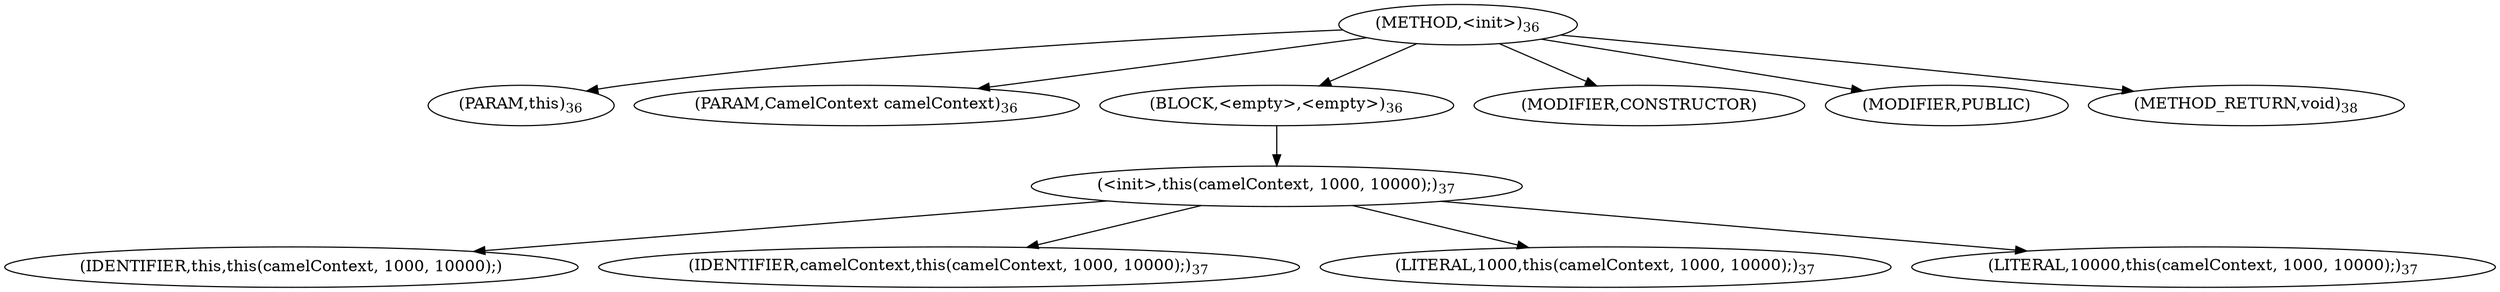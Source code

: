 digraph "&lt;init&gt;" {  
"41" [label = <(METHOD,&lt;init&gt;)<SUB>36</SUB>> ]
"4" [label = <(PARAM,this)<SUB>36</SUB>> ]
"42" [label = <(PARAM,CamelContext camelContext)<SUB>36</SUB>> ]
"43" [label = <(BLOCK,&lt;empty&gt;,&lt;empty&gt;)<SUB>36</SUB>> ]
"44" [label = <(&lt;init&gt;,this(camelContext, 1000, 10000);)<SUB>37</SUB>> ]
"3" [label = <(IDENTIFIER,this,this(camelContext, 1000, 10000);)> ]
"45" [label = <(IDENTIFIER,camelContext,this(camelContext, 1000, 10000);)<SUB>37</SUB>> ]
"46" [label = <(LITERAL,1000,this(camelContext, 1000, 10000);)<SUB>37</SUB>> ]
"47" [label = <(LITERAL,10000,this(camelContext, 1000, 10000);)<SUB>37</SUB>> ]
"48" [label = <(MODIFIER,CONSTRUCTOR)> ]
"49" [label = <(MODIFIER,PUBLIC)> ]
"50" [label = <(METHOD_RETURN,void)<SUB>38</SUB>> ]
  "41" -> "4" 
  "41" -> "42" 
  "41" -> "43" 
  "41" -> "48" 
  "41" -> "49" 
  "41" -> "50" 
  "43" -> "44" 
  "44" -> "3" 
  "44" -> "45" 
  "44" -> "46" 
  "44" -> "47" 
}
